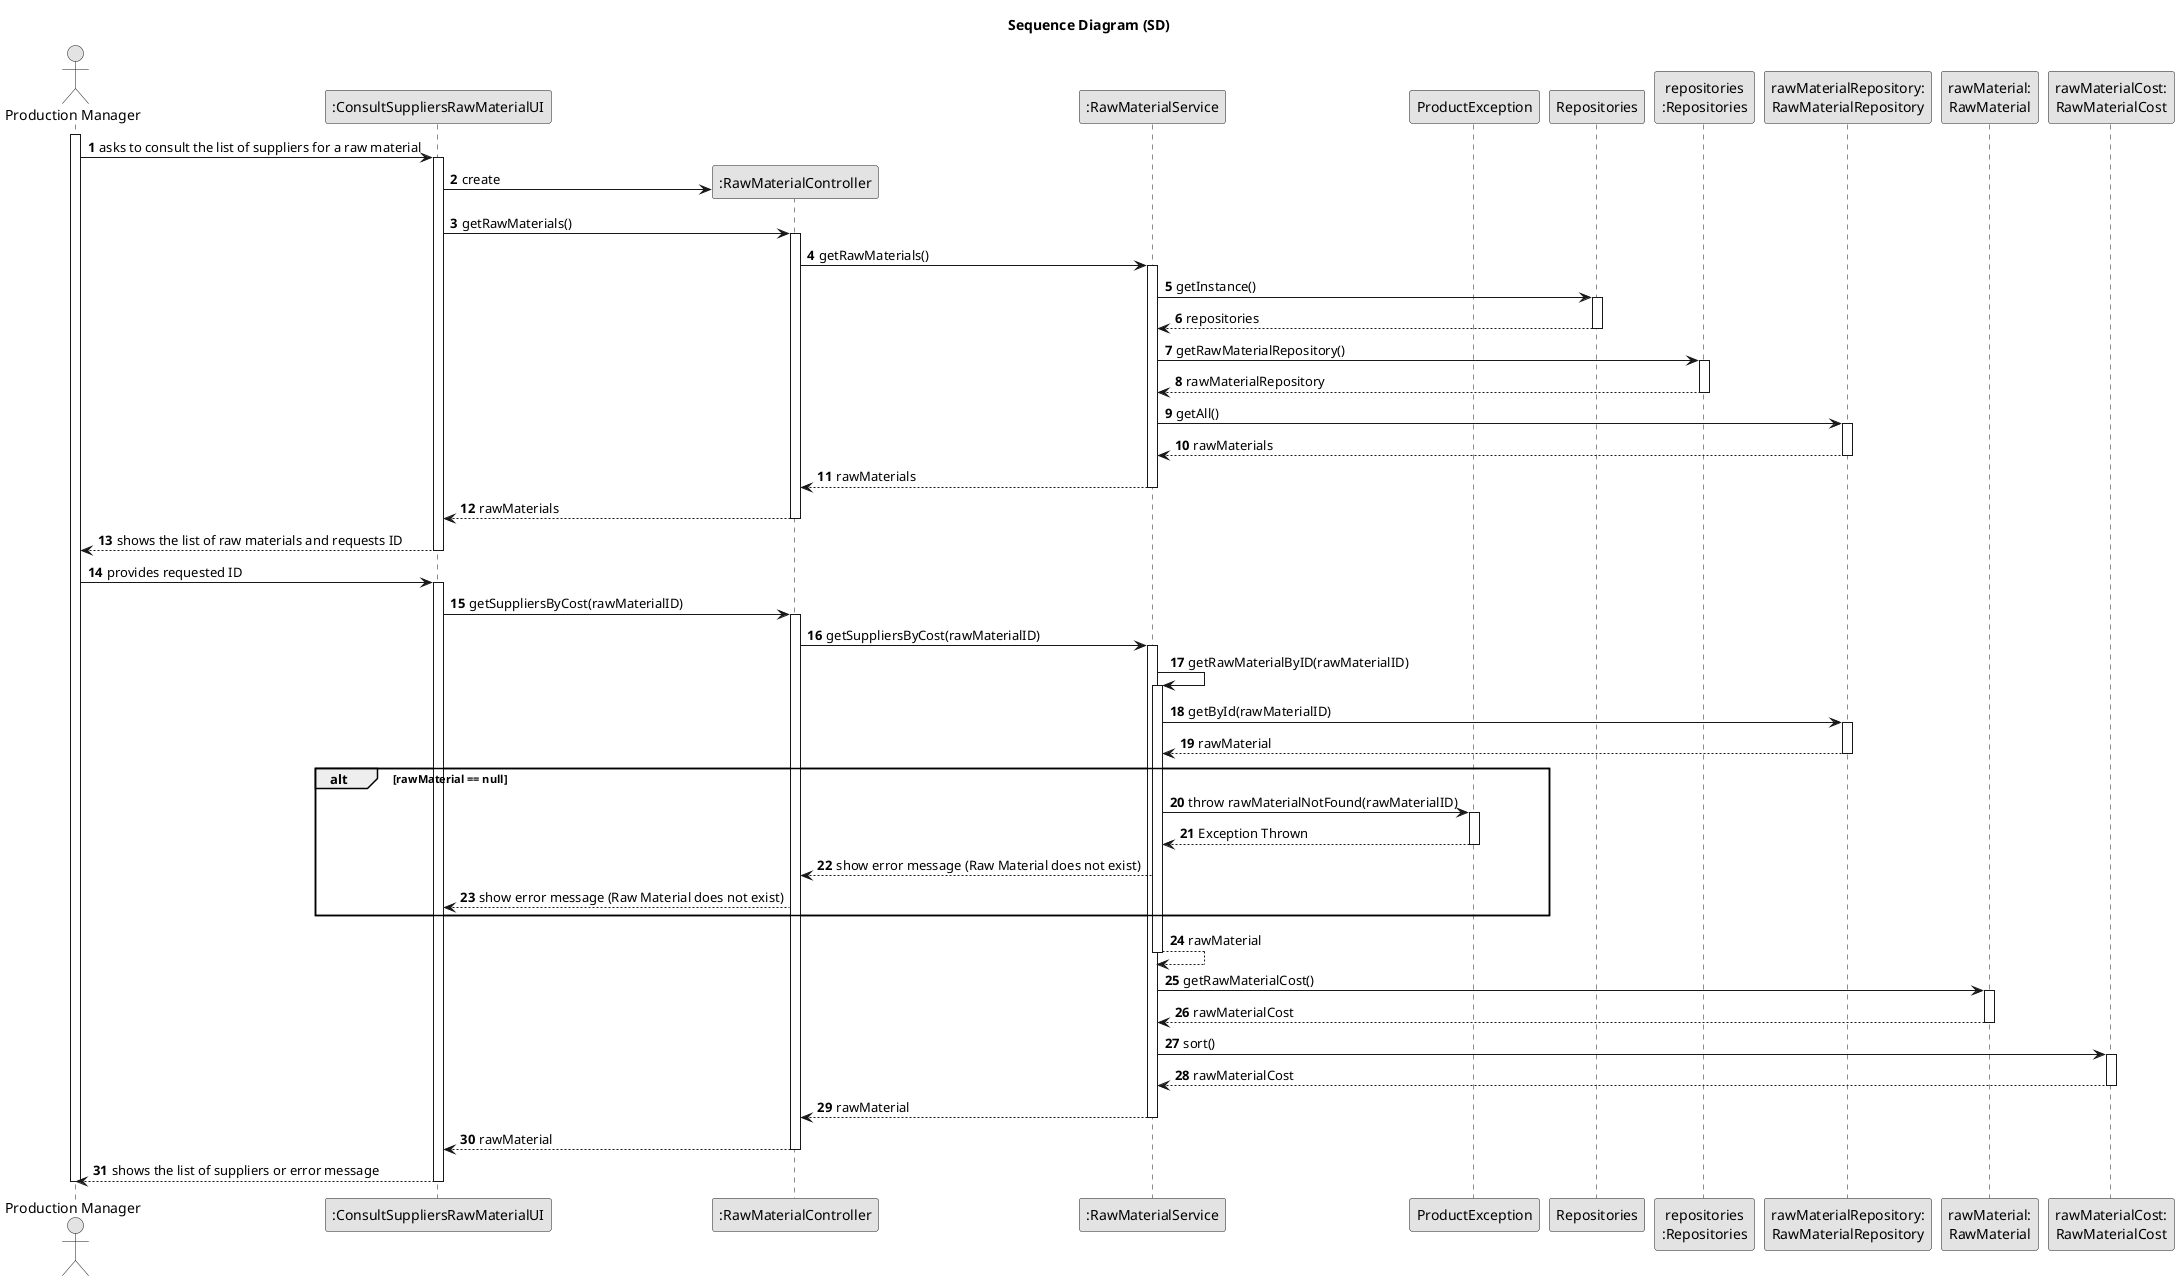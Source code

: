 @startuml
skinparam monochrome true
skinparam packageStyle rectangle
skinparam shadowing false

title Sequence Diagram (SD)

autonumber

actor "Production Manager" as PM
participant ":ConsultSuppliersRawMaterialUI" as UI
participant ":RawMaterialController" as rawCTRL
participant ":RawMaterialService" as rawSRV
participant "ProductException" as rawEXC
participant "Repositories" as REPS
participant "repositories\n:Repositories" as REP
participant "rawMaterialRepository:\nRawMaterialRepository" as rawMaterialRepository
participant "rawMaterial:\nRawMaterial" as rawMaterial
participant "rawMaterialCost:\nRawMaterialCost" as rawMaterialCost

activate PM
    PM -> UI : asks to consult the list of suppliers for a raw material
    activate UI

        UI -> rawCTRL** : create

        UI -> rawCTRL : getRawMaterials()
        activate rawCTRL
            rawCTRL -> rawSRV : getRawMaterials()
            activate rawSRV

                rawSRV -> REPS : getInstance()
                activate REPS
                REPS --> rawSRV: repositories
                deactivate REPS
                rawSRV -> REP : getRawMaterialRepository()
                activate REP
                REP --> rawSRV : rawMaterialRepository
                deactivate REP

                rawSRV -> rawMaterialRepository : getAll()
                activate rawMaterialRepository
                rawMaterialRepository --> rawSRV : rawMaterials
                deactivate rawMaterialRepository
            rawSRV --> rawCTRL : rawMaterials
            deactivate rawSRV
        rawCTRL --> UI : rawMaterials
        deactivate rawCTRL

    UI --> PM : shows the list of raw materials and requests ID
    deactivate UI

    PM -> UI : provides requested ID
    activate UI

        UI -> rawCTRL: getSuppliersByCost(rawMaterialID)
        activate rawCTRL

            rawCTRL -> rawSRV: getSuppliersByCost(rawMaterialID)
            activate rawSRV

                rawSRV -> rawSRV : getRawMaterialByID(rawMaterialID)
                activate rawSRV

                rawSRV -> rawMaterialRepository: getById(rawMaterialID)
                activate rawMaterialRepository
                rawMaterialRepository --> rawSRV: rawMaterial
                deactivate rawMaterialRepository

                alt rawMaterial == null
                    rawSRV -> rawEXC: throw rawMaterialNotFound(rawMaterialID)
                    activate rawEXC
                    rawEXC --> rawSRV: Exception Thrown
                    deactivate rawEXC
                    rawSRV --> rawCTRL: show error message (Raw Material does not exist)

                    rawCTRL --> UI: show error message (Raw Material does not exist)
                end

                rawSRV --> rawSRV : rawMaterial
                deactivate rawSRV

                    rawSRV -> rawMaterial: getRawMaterialCost()
                    activate rawMaterial
                    rawMaterial --> rawSRV: rawMaterialCost
                    deactivate rawMaterial

                    rawSRV -> rawMaterialCost: sort()
                    activate rawMaterialCost
                    rawMaterialCost --> rawSRV: rawMaterialCost
                    deactivate rawMaterialCost

            rawSRV --> rawCTRL: rawMaterial
            deactivate rawSRV
        rawCTRL --> UI: rawMaterial
        deactivate rawCTRL


    UI --> PM: shows the list of suppliers or error message
    deactivate UI

deactivate PM
@enduml
